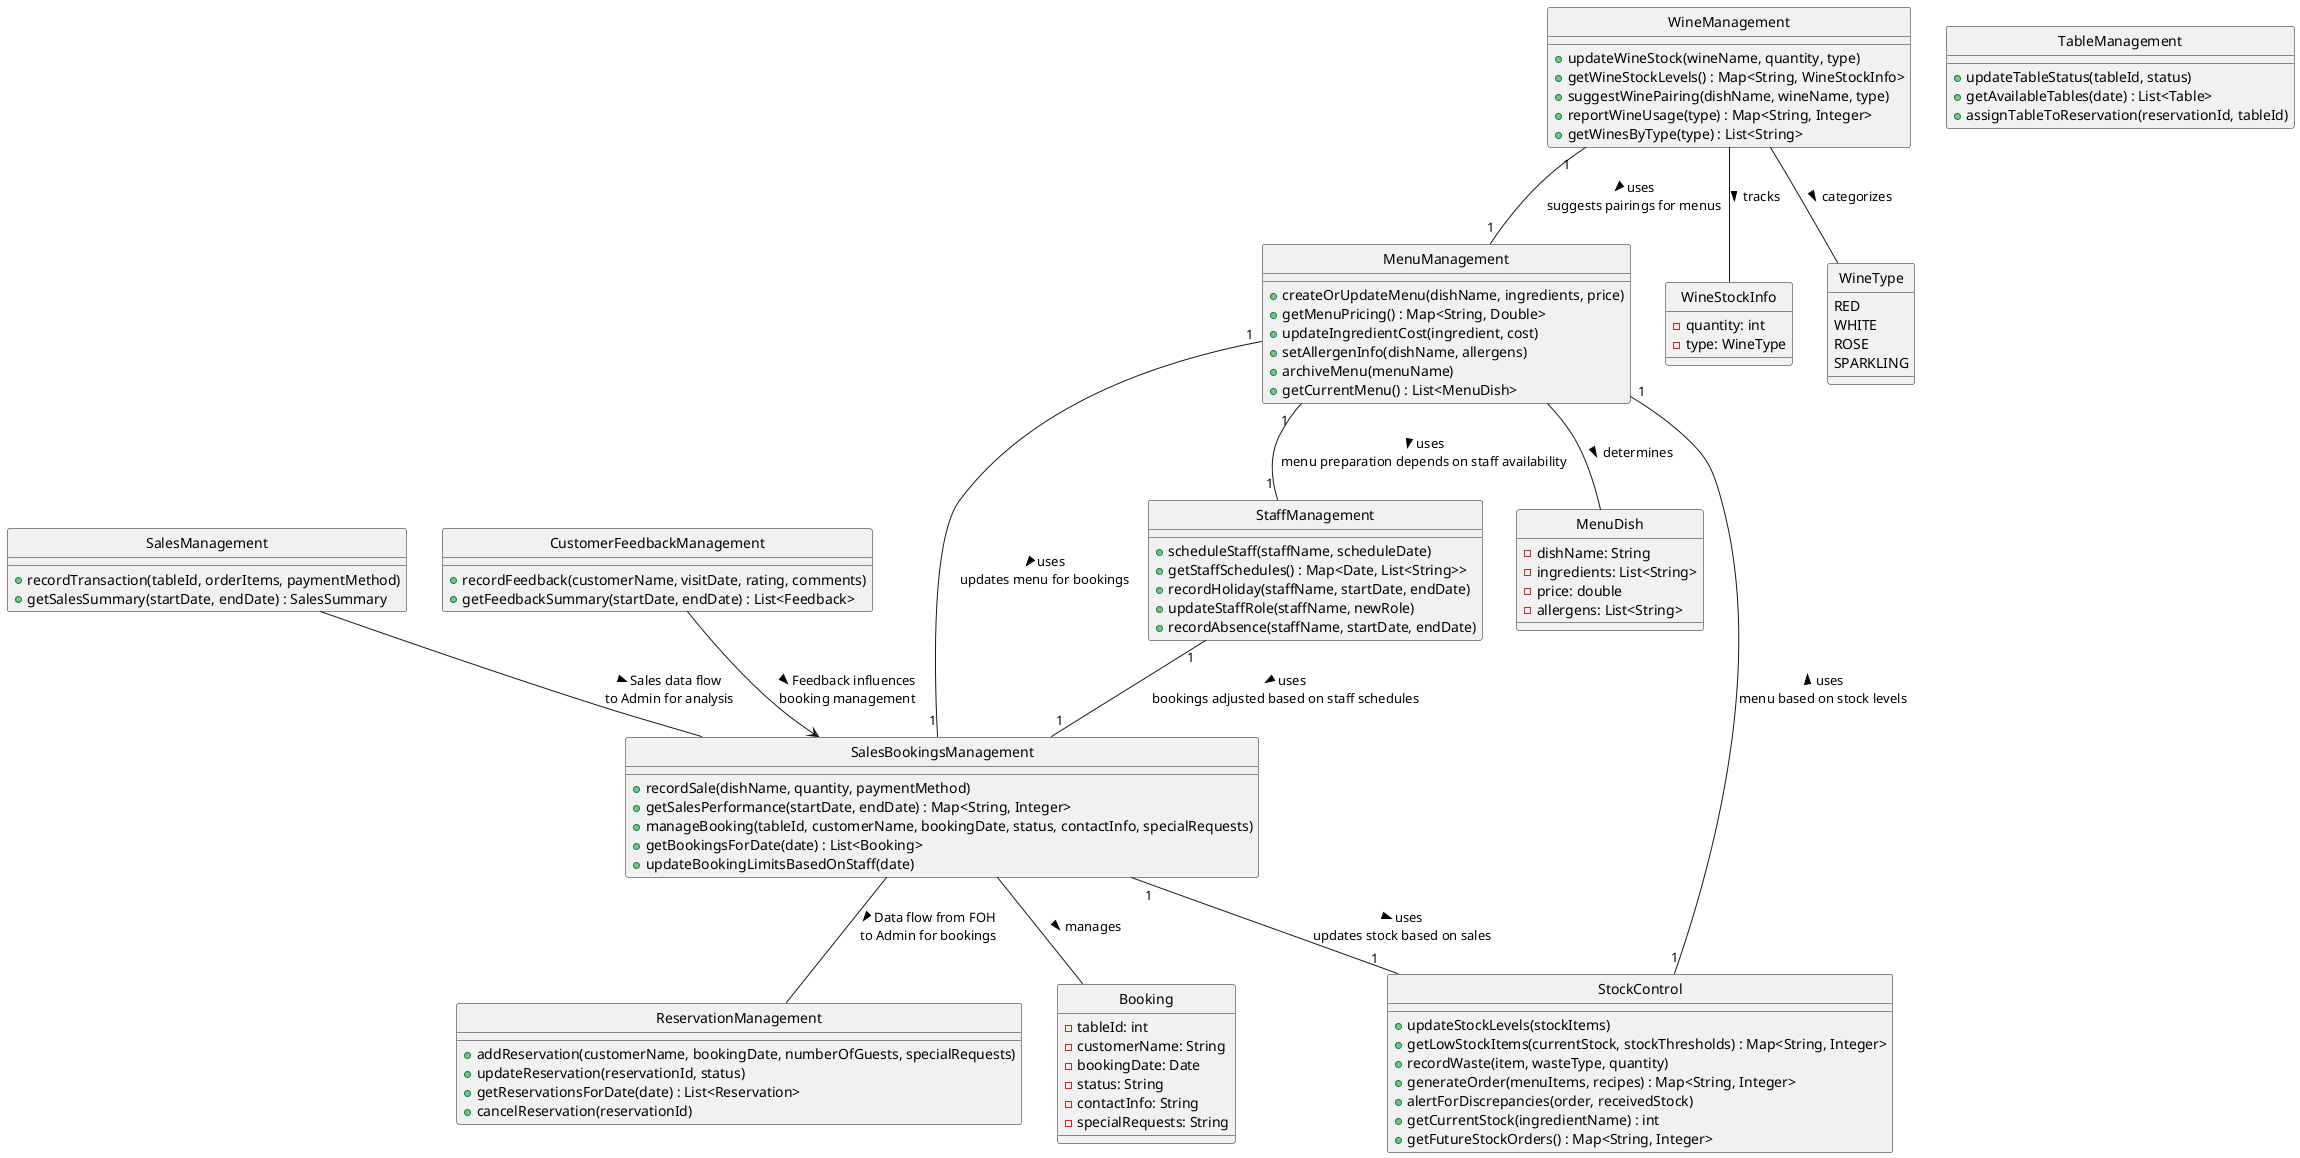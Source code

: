 @startuml Lancaster_System_Software
skinparam style strictuml

' Define classes for Admin interfaces
class MenuManagement {
    +createOrUpdateMenu(dishName, ingredients, price)
    +getMenuPricing() : Map<String, Double>
    +updateIngredientCost(ingredient, cost)
    +setAllergenInfo(dishName, allergens)
    +archiveMenu(menuName)
    +getCurrentMenu() : List<MenuDish>
}

class SalesBookingsManagement {
    +recordSale(dishName, quantity, paymentMethod)
    +getSalesPerformance(startDate, endDate) : Map<String, Integer>
    +manageBooking(tableId, customerName, bookingDate, status, contactInfo, specialRequests)
    +getBookingsForDate(date) : List<Booking>
    +updateBookingLimitsBasedOnStaff(date)
}

class StaffManagement {
    +scheduleStaff(staffName, scheduleDate)
    +getStaffSchedules() : Map<Date, List<String>>
    +recordHoliday(staffName, startDate, endDate)
    +updateStaffRole(staffName, newRole)
    +recordAbsence(staffName, startDate, endDate)
}

class StockControl {
    +updateStockLevels(stockItems)
    +getLowStockItems(currentStock, stockThresholds) : Map<String, Integer>
    +recordWaste(item, wasteType, quantity)
    +generateOrder(menuItems, recipes) : Map<String, Integer>
    +alertForDiscrepancies(order, receivedStock)
    +getCurrentStock(ingredientName) : int
    +getFutureStockOrders() : Map<String, Integer>
}

class WineManagement {
    +updateWineStock(wineName, quantity, type)
    +getWineStockLevels() : Map<String, WineStockInfo>
    +suggestWinePairing(dishName, wineName, type)
    +reportWineUsage(type) : Map<String, Integer>
    +getWinesByType(type) : List<String>
}

' Define classes for FOH interfaces
class ReservationManagement {
    +addReservation(customerName, bookingDate, numberOfGuests, specialRequests)
    +updateReservation(reservationId, status)
    +getReservationsForDate(date) : List<Reservation>
    +cancelReservation(reservationId)
}

class TableManagement {
    +updateTableStatus(tableId, status)
    +getAvailableTables(date) : List<Table>
    +assignTableToReservation(reservationId, tableId)
}

class SalesManagement {
    +recordTransaction(tableId, orderItems, paymentMethod)
    +getSalesSummary(startDate, endDate) : SalesSummary
}

class CustomerFeedbackManagement {
    +recordFeedback(customerName, visitDate, rating, comments)
    +getFeedbackSummary(startDate, endDate) : List<Feedback>
}

' Relationships
MenuManagement "1" -- "1" SalesBookingsManagement : "uses >\nupdates menu for bookings"
MenuManagement "1" -- "1" StaffManagement : "uses >\nmenu preparation depends on staff availability"
StockControl "1" -- "1" MenuManagement : "uses >\nmenu based on stock levels"
SalesBookingsManagement "1" -- "1" StockControl : "uses >\nupdates stock based on sales"
StaffManagement "1" -- "1" SalesBookingsManagement : "uses >\nbookings adjusted based on staff schedules"
WineManagement "1" -- "1" MenuManagement : "uses >\nsuggests pairings for menus"

SalesBookingsManagement -- ReservationManagement : "Data flow from FOH >\nto Admin for bookings"
SalesManagement -- SalesBookingsManagement : "Sales data flow >\nto Admin for analysis"
CustomerFeedbackManagement -down-> SalesBookingsManagement : "Feedback influences >\nbooking management"

' Supporting Classes
class MenuDish {
    -dishName: String
    -ingredients: List<String>
    -price: double
    -allergens: List<String>
}

class Booking {
    -tableId: int
    -customerName: String
    -bookingDate: Date
    -status: String
    -contactInfo: String
    -specialRequests: String
}

class WineStockInfo {
    -quantity: int
    -type: WineType
}

enum WineType {
    RED
    WHITE
    ROSE
    SPARKLING
}

MenuManagement -- MenuDish : "determines >"
SalesBookingsManagement -- Booking : "manages >"
WineManagement -- WineStockInfo : "tracks >"
WineManagement -- WineType : "categorizes >"

@enduml
